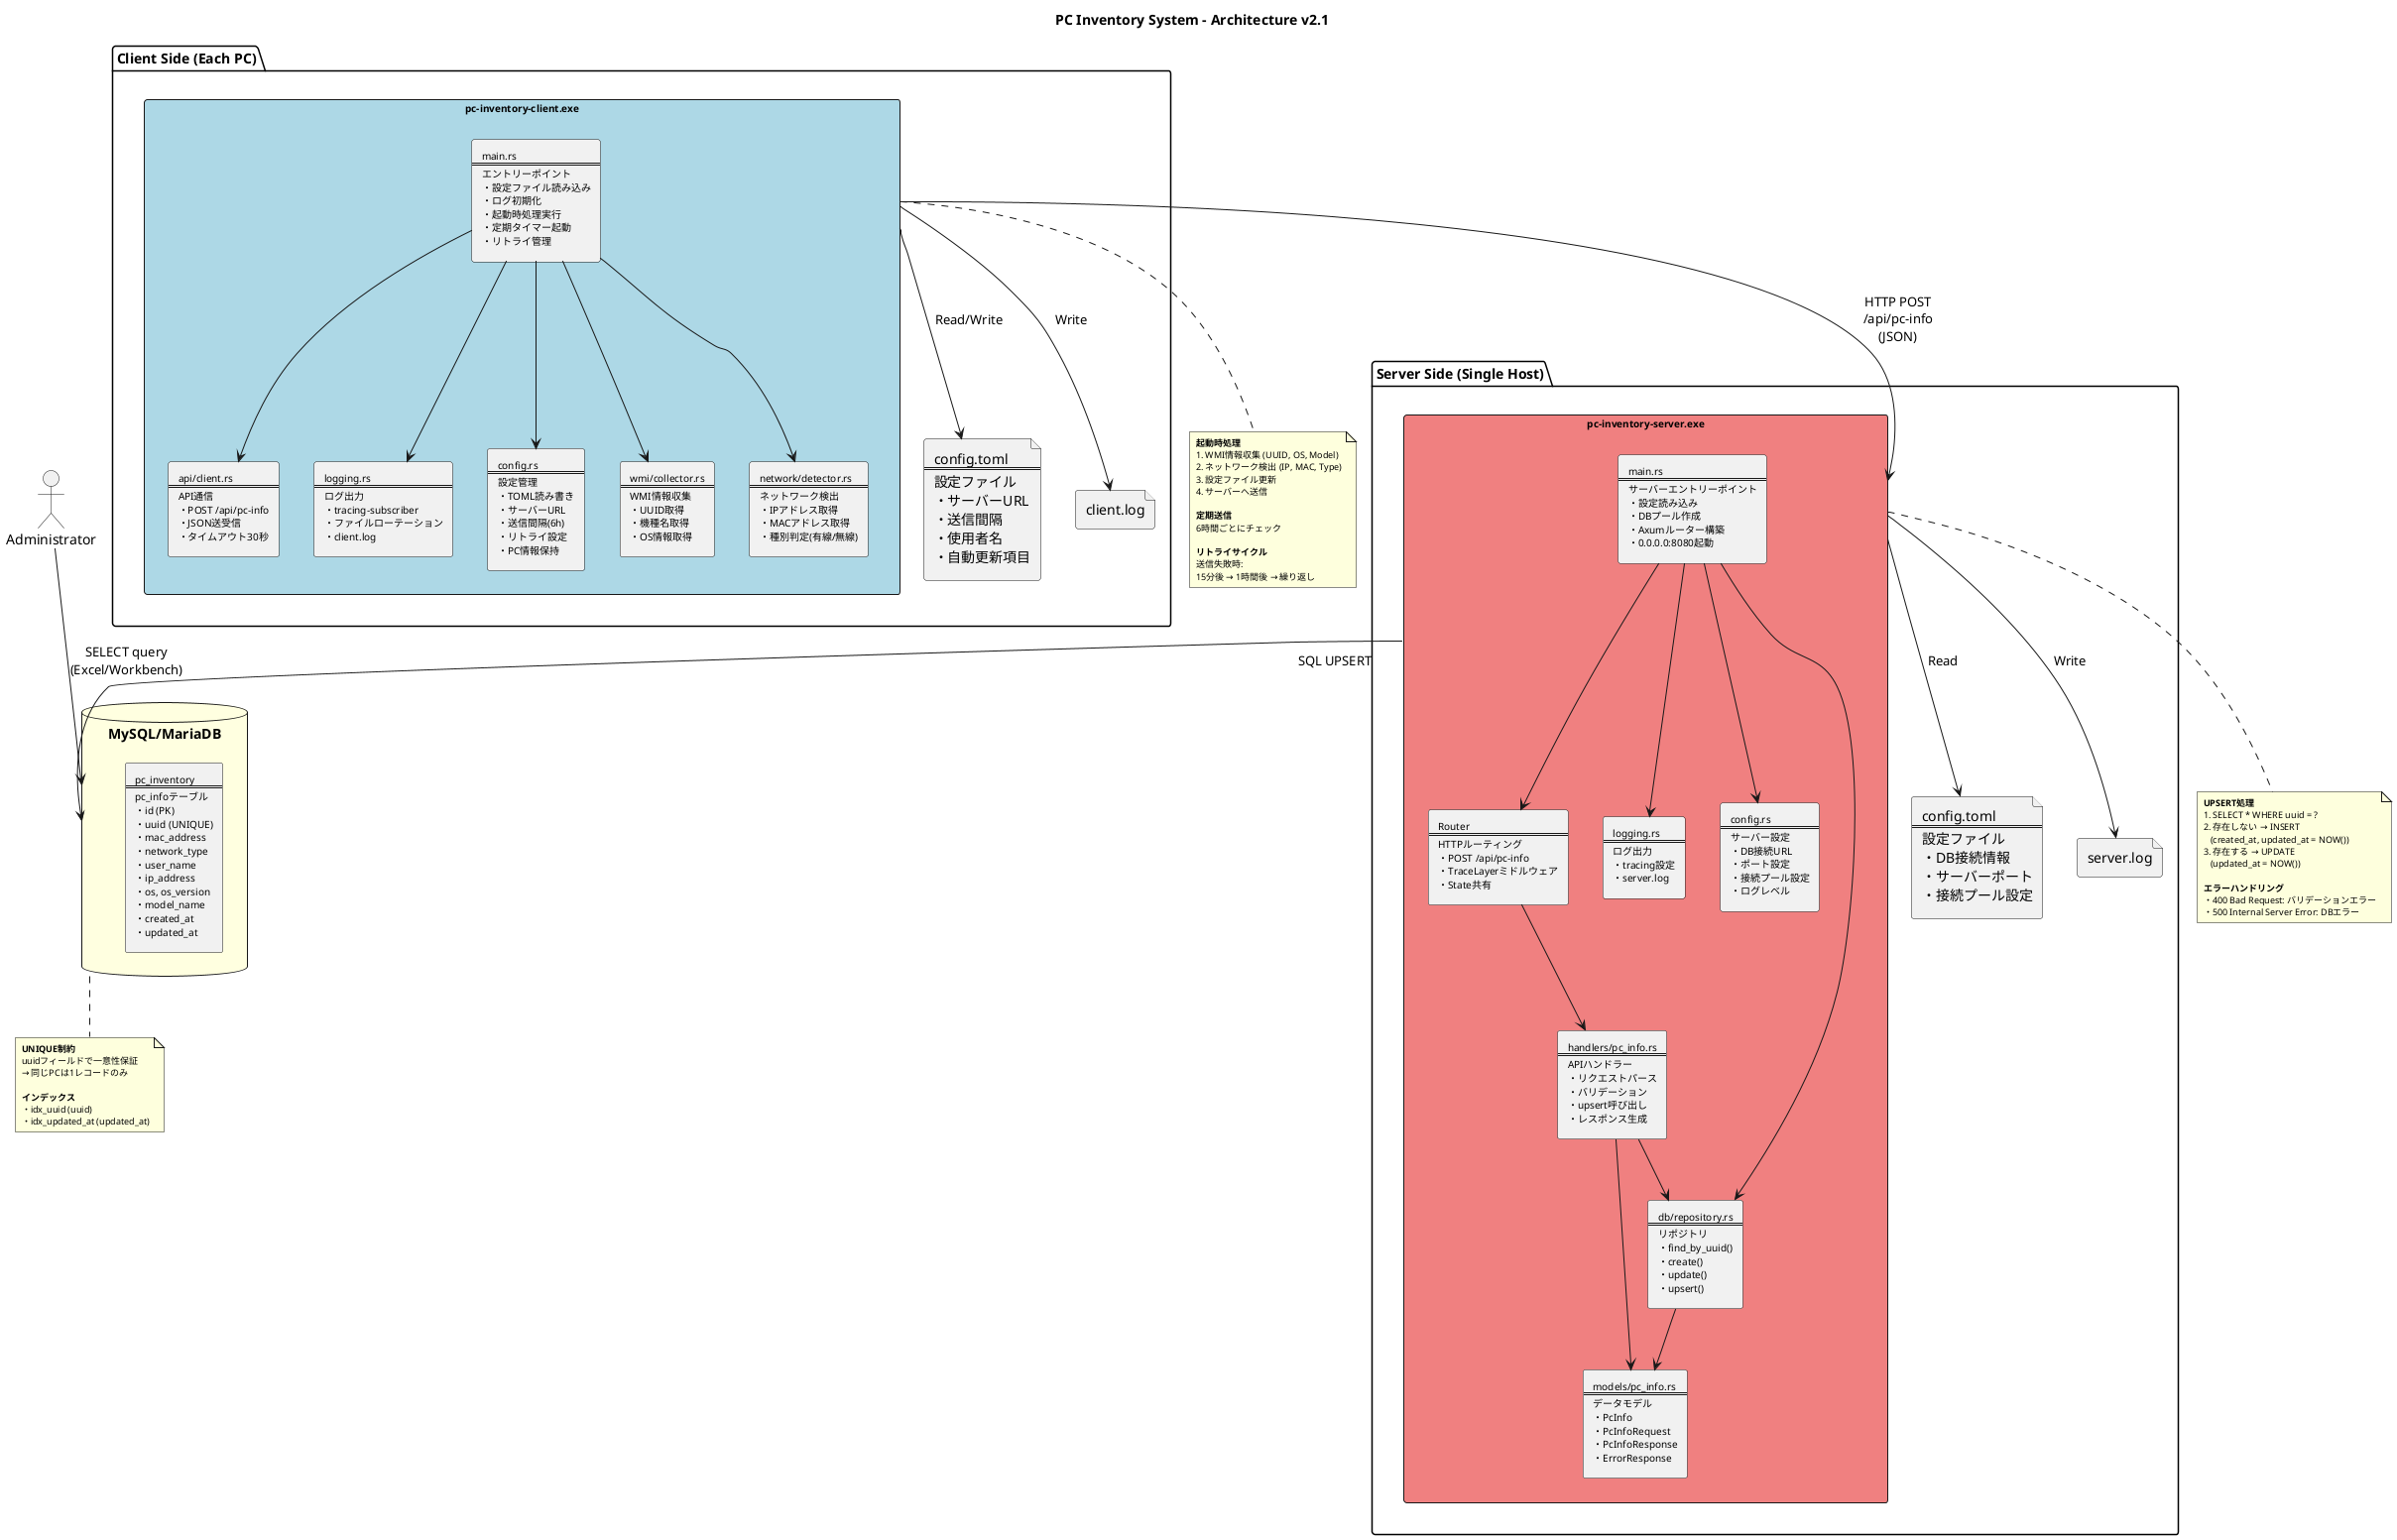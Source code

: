 @startuml architecture_diagram

title PC Inventory System - Architecture v2.1

skinparam componentStyle rectangle
skinparam rectangleFontSize 10
skinparam noteFontSize 9

' Client Side
package "Client Side (Each PC)" {
    rectangle "pc-inventory-client.exe" as Client #LightBlue {
        rectangle "main.rs\n====\nエントリーポイント\n・設定ファイル読み込み\n・ログ初期化\n・起動時処理実行\n・定期タイマー起動\n・リトライ管理" as ClientMain

        rectangle "config.rs\n====\n設定管理\n・TOML読み書き\n・サーバーURL\n・送信間隔(6h)\n・リトライ設定\n・PC情報保持" as ClientConfig

        rectangle "wmi/collector.rs\n====\nWMI情報収集\n・UUID取得\n・機種名取得\n・OS情報取得" as WMI

        rectangle "network/detector.rs\n====\nネットワーク検出\n・IPアドレス取得\n・MACアドレス取得\n・種別判定(有線/無線)" as Network

        rectangle "api/client.rs\n====\nAPI通信\n・POST /api/pc-info\n・JSON送受信\n・タイムアウト30秒" as ApiClient

        rectangle "logging.rs\n====\nログ出力\n・tracing-subscriber\n・ファイルローテーション\n・client.log" as ClientLog

        ClientMain --> ClientConfig
        ClientMain --> ClientLog
        ClientMain --> WMI
        ClientMain --> Network
        ClientMain --> ApiClient
    }

    file "config.toml\n====\n設定ファイル\n・サーバーURL\n・送信間隔\n・使用者名\n・自動更新項目" as ClientConfigFile

    file "client.log" as ClientLogFile

    Client --> ClientConfigFile : Read/Write
    Client --> ClientLogFile : Write
}

' Server Side
package "Server Side (Single Host)" {
    rectangle "pc-inventory-server.exe" as Server #LightCoral {
        rectangle "main.rs\n====\nサーバーエントリーポイント\n・設定読み込み\n・DBプール作成\n・Axumルーター構築\n・0.0.0.0:8080起動" as ServerMain

        rectangle "config.rs\n====\nサーバー設定\n・DB接続URL\n・ポート設定\n・接続プール設定\n・ログレベル" as ServerConfig

        rectangle "Router\n====\nHTTPルーティング\n・POST /api/pc-info\n・TraceLayerミドルウェア\n・State共有" as Router

        rectangle "handlers/pc_info.rs\n====\nAPIハンドラー\n・リクエストパース\n・バリデーション\n・upsert呼び出し\n・レスポンス生成" as Handler

        rectangle "db/repository.rs\n====\nリポジトリ\n・find_by_uuid()\n・create()\n・update()\n・upsert()" as Repository

        rectangle "models/pc_info.rs\n====\nデータモデル\n・PcInfo\n・PcInfoRequest\n・PcInfoResponse\n・ErrorResponse" as Model

        rectangle "logging.rs\n====\nログ出力\n・tracing設定\n・server.log" as ServerLog

        ServerMain --> ServerConfig
        ServerMain --> ServerLog
        ServerMain --> Repository
        ServerMain --> Router
        Router --> Handler
        Handler --> Repository
        Handler --> Model
        Repository --> Model
    }

    file "config.toml\n====\n設定ファイル\n・DB接続情報\n・サーバーポート\n・接続プール設定" as ServerConfigFile

    file "server.log" as ServerLogFile

    Server --> ServerConfigFile : Read
    Server --> ServerLogFile : Write
}

' Database
database "MySQL/MariaDB" as DB #LightYellow {
    rectangle "pc_inventory\n====\npc_infoテーブル\n・id (PK)\n・uuid (UNIQUE)\n・mac_address\n・network_type\n・user_name\n・ip_address\n・os, os_version\n・model_name\n・created_at\n・updated_at" as DBTable
}

' Communication
Client --> Server : HTTP POST\n/api/pc-info\n(JSON)
Server --> DB : SQL UPSERT

' Data Reference
actor Administrator
Administrator --> DB : SELECT query\n(Excel/Workbench)

' Additional Notes
note bottom of Client
  **起動時処理**
  1. WMI情報収集 (UUID, OS, Model)
  2. ネットワーク検出 (IP, MAC, Type)
  3. 設定ファイル更新
  4. サーバーへ送信

  **定期送信**
  6時間ごとにチェック

  **リトライサイクル**
  送信失敗時:
  15分後 → 1時間後 → 繰り返し
end note

note bottom of Server
  **UPSERT処理**
  1. SELECT * WHERE uuid = ?
  2. 存在しない → INSERT
     (created_at, updated_at = NOW())
  3. 存在する → UPDATE
     (updated_at = NOW())

  **エラーハンドリング**
  ・400 Bad Request: バリデーションエラー
  ・500 Internal Server Error: DBエラー
end note

note bottom of DB
  **UNIQUE制約**
  uuidフィールドで一意性保証
  → 同じPCは1レコードのみ

  **インデックス**
  ・idx_uuid (uuid)
  ・idx_updated_at (updated_at)
end note

@enduml
